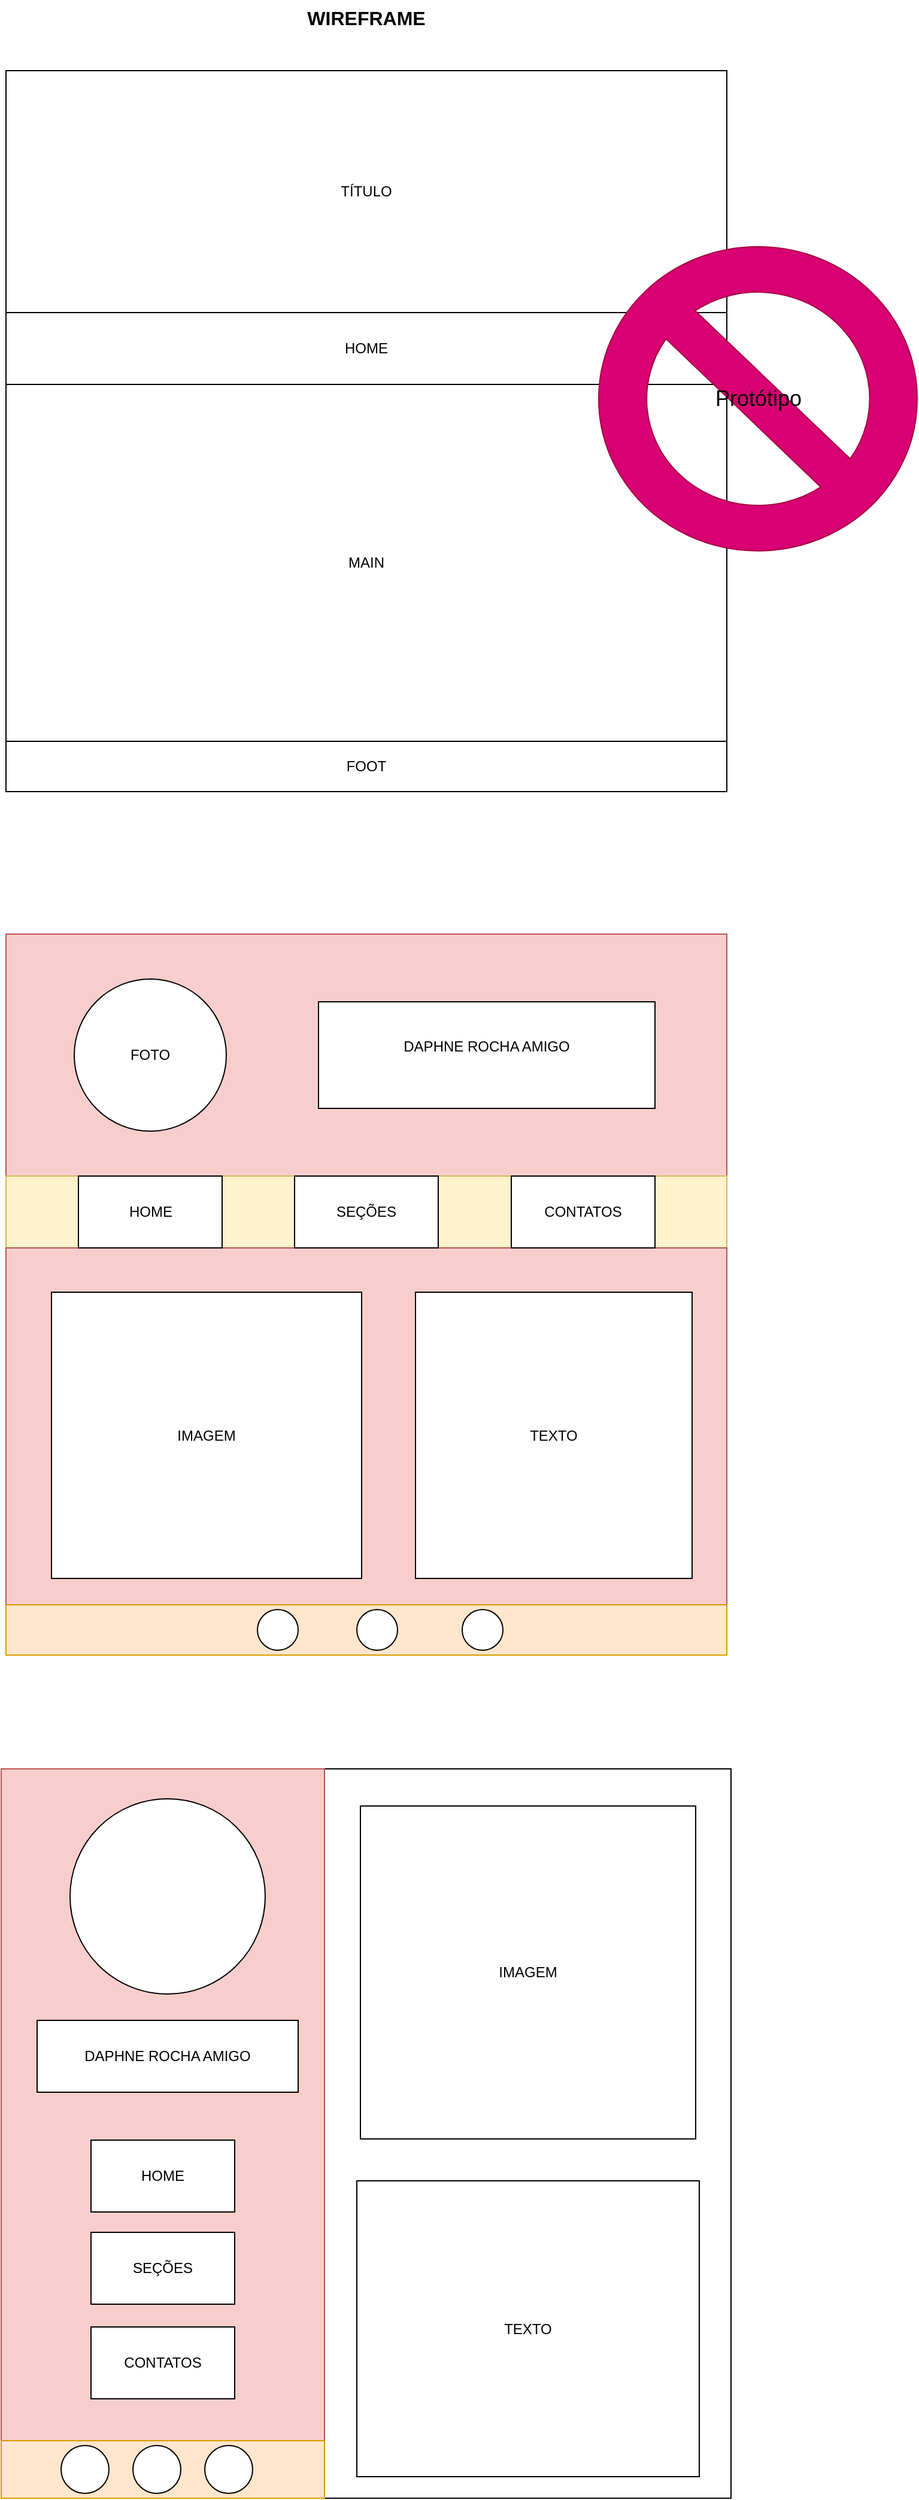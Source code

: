 <mxfile version="24.2.5" type="device">
  <diagram name="Página-1" id="JEaS9K3M2zUAlHg1lE_-">
    <mxGraphModel dx="1590" dy="1070" grid="0" gridSize="10" guides="1" tooltips="1" connect="1" arrows="1" fold="1" page="0" pageScale="1" pageWidth="827" pageHeight="1169" math="0" shadow="0">
      <root>
        <mxCell id="0" />
        <mxCell id="1" parent="0" />
        <mxCell id="Xy8fWTTqxwlZziDmZR1W-1" value="" style="whiteSpace=wrap;html=1;aspect=fixed;" parent="1" vertex="1">
          <mxGeometry x="-101" y="-212" width="602" height="602" as="geometry" />
        </mxCell>
        <mxCell id="Xy8fWTTqxwlZziDmZR1W-2" value="TÍTULO" style="rounded=0;whiteSpace=wrap;html=1;" parent="1" vertex="1">
          <mxGeometry x="-101" y="-212" width="602" height="202" as="geometry" />
        </mxCell>
        <mxCell id="Xy8fWTTqxwlZziDmZR1W-3" value="HOME" style="rounded=0;whiteSpace=wrap;html=1;" parent="1" vertex="1">
          <mxGeometry x="-101" y="-10" width="602" height="60" as="geometry" />
        </mxCell>
        <mxCell id="Xy8fWTTqxwlZziDmZR1W-4" value="MAIN" style="rounded=0;whiteSpace=wrap;html=1;" parent="1" vertex="1">
          <mxGeometry x="-101" y="50" width="602" height="298" as="geometry" />
        </mxCell>
        <mxCell id="Xy8fWTTqxwlZziDmZR1W-5" value="FOOT" style="rounded=0;whiteSpace=wrap;html=1;" parent="1" vertex="1">
          <mxGeometry x="-101" y="348" width="602" height="42" as="geometry" />
        </mxCell>
        <mxCell id="Xy8fWTTqxwlZziDmZR1W-6" value="" style="whiteSpace=wrap;html=1;aspect=fixed;" parent="1" vertex="1">
          <mxGeometry x="-101" y="509" width="602" height="602" as="geometry" />
        </mxCell>
        <mxCell id="Xy8fWTTqxwlZziDmZR1W-7" value="" style="rounded=0;whiteSpace=wrap;html=1;fillColor=#f8cecc;strokeColor=#b85450;" parent="1" vertex="1">
          <mxGeometry x="-101" y="509" width="602" height="202" as="geometry" />
        </mxCell>
        <mxCell id="Xy8fWTTqxwlZziDmZR1W-8" value="HOME" style="rounded=0;whiteSpace=wrap;html=1;fillColor=#fff2cc;strokeColor=#d6b656;" parent="1" vertex="1">
          <mxGeometry x="-101" y="711" width="602" height="60" as="geometry" />
        </mxCell>
        <mxCell id="Xy8fWTTqxwlZziDmZR1W-9" value="" style="rounded=0;whiteSpace=wrap;html=1;fillColor=#f8cecc;strokeColor=#b85450;" parent="1" vertex="1">
          <mxGeometry x="-101" y="771" width="602" height="298" as="geometry" />
        </mxCell>
        <mxCell id="Xy8fWTTqxwlZziDmZR1W-10" value="" style="rounded=0;whiteSpace=wrap;html=1;fillColor=#ffe6cc;strokeColor=#d79b00;" parent="1" vertex="1">
          <mxGeometry x="-101" y="1069" width="602" height="42" as="geometry" />
        </mxCell>
        <mxCell id="Xy8fWTTqxwlZziDmZR1W-11" value="FOTO" style="ellipse;whiteSpace=wrap;html=1;aspect=fixed;" parent="1" vertex="1">
          <mxGeometry x="-44" y="546.5" width="127" height="127" as="geometry" />
        </mxCell>
        <mxCell id="Xy8fWTTqxwlZziDmZR1W-12" value="&#xa;&lt;span style=&quot;color: rgb(0, 0, 0); font-family: Helvetica; font-size: 12px; font-style: normal; font-variant-ligatures: normal; font-variant-caps: normal; font-weight: 400; letter-spacing: normal; orphans: 2; text-align: center; text-indent: 0px; text-transform: none; widows: 2; word-spacing: 0px; -webkit-text-stroke-width: 0px; white-space: normal; background-color: rgb(255, 255, 255); text-decoration-thickness: initial; text-decoration-style: initial; text-decoration-color: initial; display: inline !important; float: none;&quot;&gt;DAPHNE ROCHA AMIGO&lt;/span&gt;&#xa;&#xa;" style="rounded=0;whiteSpace=wrap;html=1;" parent="1" vertex="1">
          <mxGeometry x="160" y="565.5" width="281" height="89" as="geometry" />
        </mxCell>
        <mxCell id="Xy8fWTTqxwlZziDmZR1W-13" value="HOME" style="rounded=0;whiteSpace=wrap;html=1;" parent="1" vertex="1">
          <mxGeometry x="-40.5" y="711" width="120" height="60" as="geometry" />
        </mxCell>
        <mxCell id="Xy8fWTTqxwlZziDmZR1W-14" value="SEÇÕES" style="rounded=0;whiteSpace=wrap;html=1;" parent="1" vertex="1">
          <mxGeometry x="140" y="711" width="120" height="60" as="geometry" />
        </mxCell>
        <mxCell id="Xy8fWTTqxwlZziDmZR1W-15" value="CONTATOS" style="rounded=0;whiteSpace=wrap;html=1;" parent="1" vertex="1">
          <mxGeometry x="321" y="711" width="120" height="60" as="geometry" />
        </mxCell>
        <mxCell id="Xy8fWTTqxwlZziDmZR1W-16" value="IMAGEM" style="rounded=0;whiteSpace=wrap;html=1;" parent="1" vertex="1">
          <mxGeometry x="-63" y="808" width="259" height="239" as="geometry" />
        </mxCell>
        <mxCell id="Xy8fWTTqxwlZziDmZR1W-17" value="TEXTO" style="rounded=0;whiteSpace=wrap;html=1;" parent="1" vertex="1">
          <mxGeometry x="241" y="808" width="231" height="239" as="geometry" />
        </mxCell>
        <mxCell id="Xy8fWTTqxwlZziDmZR1W-18" value="" style="ellipse;whiteSpace=wrap;html=1;aspect=fixed;" parent="1" vertex="1">
          <mxGeometry x="109" y="1073" width="34" height="34" as="geometry" />
        </mxCell>
        <mxCell id="Xy8fWTTqxwlZziDmZR1W-19" value="" style="ellipse;whiteSpace=wrap;html=1;aspect=fixed;" parent="1" vertex="1">
          <mxGeometry x="192" y="1073" width="34" height="34" as="geometry" />
        </mxCell>
        <mxCell id="Xy8fWTTqxwlZziDmZR1W-20" value="" style="ellipse;whiteSpace=wrap;html=1;aspect=fixed;" parent="1" vertex="1">
          <mxGeometry x="280" y="1073" width="34" height="34" as="geometry" />
        </mxCell>
        <mxCell id="Xy8fWTTqxwlZziDmZR1W-38" value="" style="whiteSpace=wrap;html=1;aspect=fixed;" parent="1" vertex="1">
          <mxGeometry x="-104.5" y="1206" width="609" height="609" as="geometry" />
        </mxCell>
        <mxCell id="Xy8fWTTqxwlZziDmZR1W-39" value="" style="rounded=0;whiteSpace=wrap;html=1;fillColor=#f8cecc;strokeColor=#b85450;" parent="1" vertex="1">
          <mxGeometry x="-105" y="1206" width="270" height="609" as="geometry" />
        </mxCell>
        <mxCell id="Xy8fWTTqxwlZziDmZR1W-40" value="" style="ellipse;whiteSpace=wrap;html=1;aspect=fixed;" parent="1" vertex="1">
          <mxGeometry x="-47.5" y="1231" width="163" height="163" as="geometry" />
        </mxCell>
        <mxCell id="Xy8fWTTqxwlZziDmZR1W-41" value="DAPHNE ROCHA AMIGO" style="rounded=0;whiteSpace=wrap;html=1;" parent="1" vertex="1">
          <mxGeometry x="-75" y="1416" width="218" height="60" as="geometry" />
        </mxCell>
        <mxCell id="Xy8fWTTqxwlZziDmZR1W-42" value="HOME" style="rounded=0;whiteSpace=wrap;html=1;" parent="1" vertex="1">
          <mxGeometry x="-30" y="1516" width="120" height="60" as="geometry" />
        </mxCell>
        <mxCell id="Xy8fWTTqxwlZziDmZR1W-43" value="SEÇÕES" style="rounded=0;whiteSpace=wrap;html=1;" parent="1" vertex="1">
          <mxGeometry x="-30" y="1593" width="120" height="60" as="geometry" />
        </mxCell>
        <mxCell id="Xy8fWTTqxwlZziDmZR1W-44" value="CONTATOS" style="rounded=0;whiteSpace=wrap;html=1;" parent="1" vertex="1">
          <mxGeometry x="-30" y="1672" width="120" height="60" as="geometry" />
        </mxCell>
        <mxCell id="Xy8fWTTqxwlZziDmZR1W-45" value="IMAGEM" style="rounded=0;whiteSpace=wrap;html=1;" parent="1" vertex="1">
          <mxGeometry x="195" y="1237" width="280" height="278" as="geometry" />
        </mxCell>
        <mxCell id="Xy8fWTTqxwlZziDmZR1W-47" value="TEXTO" style="rounded=0;whiteSpace=wrap;html=1;" parent="1" vertex="1">
          <mxGeometry x="192" y="1550" width="286" height="247" as="geometry" />
        </mxCell>
        <mxCell id="Xy8fWTTqxwlZziDmZR1W-49" value="" style="rounded=0;whiteSpace=wrap;html=1;fillColor=#ffe6cc;strokeColor=#d79b00;" parent="1" vertex="1">
          <mxGeometry x="-105" y="1767" width="270" height="48" as="geometry" />
        </mxCell>
        <mxCell id="Xy8fWTTqxwlZziDmZR1W-50" value="" style="ellipse;whiteSpace=wrap;html=1;aspect=fixed;" parent="1" vertex="1">
          <mxGeometry x="-55" y="1771" width="40" height="40" as="geometry" />
        </mxCell>
        <mxCell id="Xy8fWTTqxwlZziDmZR1W-51" value="" style="ellipse;whiteSpace=wrap;html=1;aspect=fixed;" parent="1" vertex="1">
          <mxGeometry x="5" y="1771" width="40" height="40" as="geometry" />
        </mxCell>
        <mxCell id="Xy8fWTTqxwlZziDmZR1W-52" value="" style="ellipse;whiteSpace=wrap;html=1;aspect=fixed;" parent="1" vertex="1">
          <mxGeometry x="65" y="1771" width="40" height="40" as="geometry" />
        </mxCell>
        <mxCell id="Xy8fWTTqxwlZziDmZR1W-53" value="&lt;b data-sider-select-id=&quot;f2cf1f24-72e4-4aec-b4b3-c6747a045524&quot;&gt;WIREFRAME&lt;/b&gt;" style="text;strokeColor=none;fillColor=none;html=1;align=center;verticalAlign=middle;whiteSpace=wrap;rounded=0;fontSize=16;" parent="1" vertex="1">
          <mxGeometry x="170" y="-271" width="60" height="30" as="geometry" />
        </mxCell>
        <mxCell id="-EBnLxCmJhG-6BThUs9q-1" value="" style="verticalLabelPosition=bottom;verticalAlign=top;html=1;shape=mxgraph.basic.no_symbol;fillColor=#d80073;strokeColor=#A50040;fontColor=#ffffff;" vertex="1" parent="1">
          <mxGeometry x="394" y="-65" width="266" height="254" as="geometry" />
        </mxCell>
        <mxCell id="-EBnLxCmJhG-6BThUs9q-2" value="&lt;font data-sider-select-id=&quot;f1f667d5-07ab-477f-8c94-ce7e08dfc3bb&quot; style=&quot;font-size: 18px;&quot;&gt;Protótipo&lt;/font&gt;" style="text;html=1;align=center;verticalAlign=middle;whiteSpace=wrap;rounded=0;fillColor=none;" vertex="1" parent="1">
          <mxGeometry x="492.5" y="47" width="69" height="30" as="geometry" />
        </mxCell>
      </root>
    </mxGraphModel>
  </diagram>
</mxfile>
